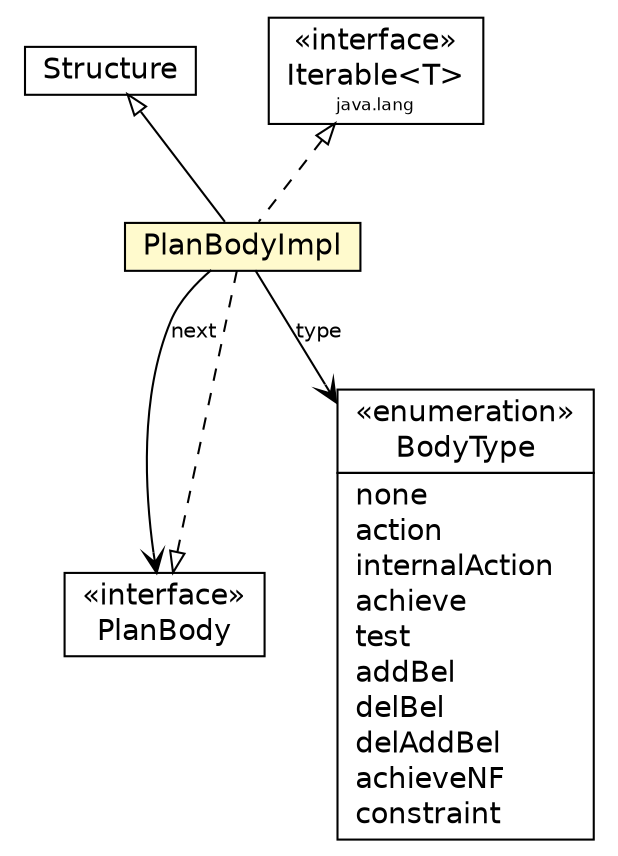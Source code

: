 #!/usr/local/bin/dot
#
# Class diagram 
# Generated by UMLGraph version 5.1 (http://www.umlgraph.org/)
#

digraph G {
	edge [fontname="Helvetica",fontsize=10,labelfontname="Helvetica",labelfontsize=10];
	node [fontname="Helvetica",fontsize=10,shape=plaintext];
	nodesep=0.25;
	ranksep=0.5;
	// jason.asSyntax.Structure
	c15824 [label=<<table title="jason.asSyntax.Structure" border="0" cellborder="1" cellspacing="0" cellpadding="2" port="p" href="./Structure.html">
		<tr><td><table border="0" cellspacing="0" cellpadding="1">
<tr><td align="center" balign="center"> Structure </td></tr>
		</table></td></tr>
		</table>>, fontname="Helvetica", fontcolor="black", fontsize=14.0];
	// jason.asSyntax.PlanBodyImpl
	c15834 [label=<<table title="jason.asSyntax.PlanBodyImpl" border="0" cellborder="1" cellspacing="0" cellpadding="2" port="p" bgcolor="lemonChiffon" href="./PlanBodyImpl.html">
		<tr><td><table border="0" cellspacing="0" cellpadding="1">
<tr><td align="center" balign="center"> PlanBodyImpl </td></tr>
		</table></td></tr>
		</table>>, fontname="Helvetica", fontcolor="black", fontsize=14.0];
	// jason.asSyntax.PlanBody
	c15835 [label=<<table title="jason.asSyntax.PlanBody" border="0" cellborder="1" cellspacing="0" cellpadding="2" port="p" href="./PlanBody.html">
		<tr><td><table border="0" cellspacing="0" cellpadding="1">
<tr><td align="center" balign="center"> &#171;interface&#187; </td></tr>
<tr><td align="center" balign="center"> PlanBody </td></tr>
		</table></td></tr>
		</table>>, fontname="Helvetica", fontcolor="black", fontsize=14.0];
	// jason.asSyntax.PlanBody.BodyType
	c15836 [label=<<table title="jason.asSyntax.PlanBody.BodyType" border="0" cellborder="1" cellspacing="0" cellpadding="2" port="p" href="./PlanBody.BodyType.html">
		<tr><td><table border="0" cellspacing="0" cellpadding="1">
<tr><td align="center" balign="center"> &#171;enumeration&#187; </td></tr>
<tr><td align="center" balign="center"> BodyType </td></tr>
		</table></td></tr>
		<tr><td><table border="0" cellspacing="0" cellpadding="1">
<tr><td align="left" balign="left"> none </td></tr>
<tr><td align="left" balign="left"> action </td></tr>
<tr><td align="left" balign="left"> internalAction </td></tr>
<tr><td align="left" balign="left"> achieve </td></tr>
<tr><td align="left" balign="left"> test </td></tr>
<tr><td align="left" balign="left"> addBel </td></tr>
<tr><td align="left" balign="left"> delBel </td></tr>
<tr><td align="left" balign="left"> delAddBel </td></tr>
<tr><td align="left" balign="left"> achieveNF </td></tr>
<tr><td align="left" balign="left"> constraint </td></tr>
		</table></td></tr>
		</table>>, fontname="Helvetica", fontcolor="black", fontsize=14.0];
	//jason.asSyntax.PlanBodyImpl extends jason.asSyntax.Structure
	c15824:p -> c15834:p [dir=back,arrowtail=empty];
	//jason.asSyntax.PlanBodyImpl implements jason.asSyntax.PlanBody
	c15835:p -> c15834:p [dir=back,arrowtail=empty,style=dashed];
	//jason.asSyntax.PlanBodyImpl implements java.lang.Iterable<T>
	c16042:p -> c15834:p [dir=back,arrowtail=empty,style=dashed];
	// jason.asSyntax.PlanBodyImpl NAVASSOC jason.asSyntax.PlanBody
	c15834:p -> c15835:p [taillabel="", label="next", headlabel="", fontname="Helvetica", fontcolor="black", fontsize=10.0, color="black", arrowhead=open];
	// jason.asSyntax.PlanBodyImpl NAVASSOC jason.asSyntax.PlanBody.BodyType
	c15834:p -> c15836:p [taillabel="", label="type", headlabel="", fontname="Helvetica", fontcolor="black", fontsize=10.0, color="black", arrowhead=open];
	// java.lang.Iterable<T>
	c16042 [label=<<table title="java.lang.Iterable" border="0" cellborder="1" cellspacing="0" cellpadding="2" port="p" href="http://java.sun.com/j2se/1.4.2/docs/api/java/lang/Iterable.html">
		<tr><td><table border="0" cellspacing="0" cellpadding="1">
<tr><td align="center" balign="center"> &#171;interface&#187; </td></tr>
<tr><td align="center" balign="center"> Iterable&lt;T&gt; </td></tr>
<tr><td align="center" balign="center"><font point-size="8.0"> java.lang </font></td></tr>
		</table></td></tr>
		</table>>, fontname="Helvetica", fontcolor="black", fontsize=14.0];
}

